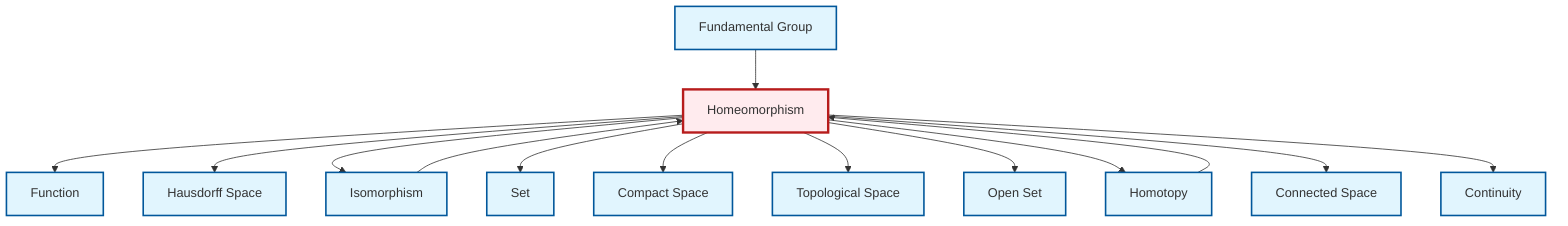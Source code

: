 graph TD
    classDef definition fill:#e1f5fe,stroke:#01579b,stroke-width:2px
    classDef theorem fill:#f3e5f5,stroke:#4a148c,stroke-width:2px
    classDef axiom fill:#fff3e0,stroke:#e65100,stroke-width:2px
    classDef example fill:#e8f5e9,stroke:#1b5e20,stroke-width:2px
    classDef current fill:#ffebee,stroke:#b71c1c,stroke-width:3px
    def-open-set["Open Set"]:::definition
    def-topological-space["Topological Space"]:::definition
    def-homeomorphism["Homeomorphism"]:::definition
    def-compact["Compact Space"]:::definition
    def-hausdorff["Hausdorff Space"]:::definition
    def-function["Function"]:::definition
    def-fundamental-group["Fundamental Group"]:::definition
    def-connected["Connected Space"]:::definition
    def-set["Set"]:::definition
    def-isomorphism["Isomorphism"]:::definition
    def-homotopy["Homotopy"]:::definition
    def-continuity["Continuity"]:::definition
    def-homeomorphism --> def-function
    def-homeomorphism --> def-hausdorff
    def-isomorphism --> def-homeomorphism
    def-homeomorphism --> def-isomorphism
    def-fundamental-group --> def-homeomorphism
    def-homotopy --> def-homeomorphism
    def-homeomorphism --> def-set
    def-homeomorphism --> def-compact
    def-homeomorphism --> def-topological-space
    def-homeomorphism --> def-open-set
    def-homeomorphism --> def-homotopy
    def-homeomorphism --> def-connected
    def-homeomorphism --> def-continuity
    class def-homeomorphism current
